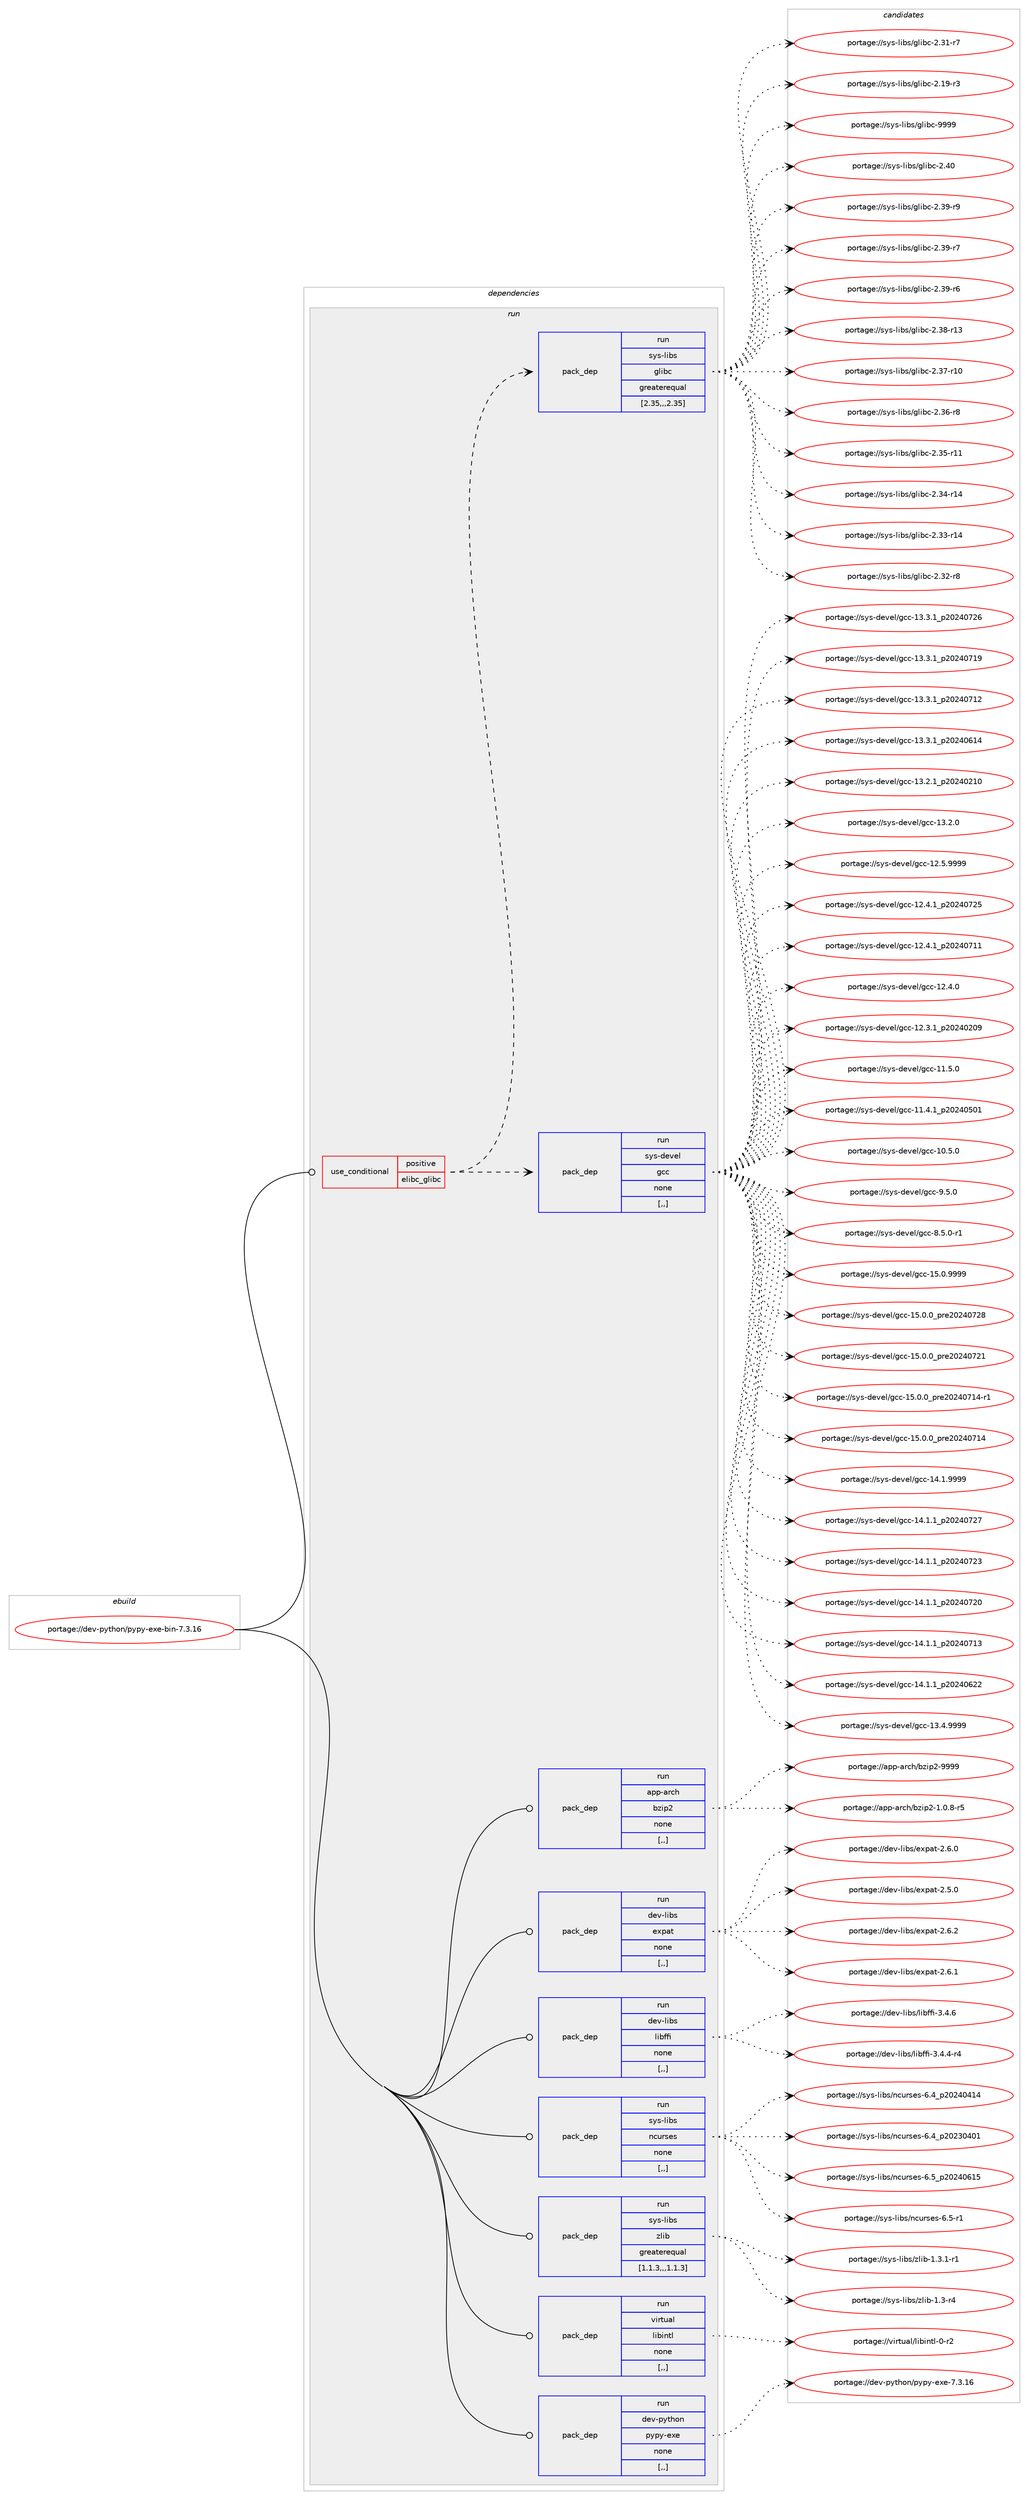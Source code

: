 digraph prolog {

# *************
# Graph options
# *************

newrank=true;
concentrate=true;
compound=true;
graph [rankdir=LR,fontname=Helvetica,fontsize=10,ranksep=1.5];#, ranksep=2.5, nodesep=0.2];
edge  [arrowhead=vee];
node  [fontname=Helvetica,fontsize=10];

# **********
# The ebuild
# **********

subgraph cluster_leftcol {
color=gray;
label=<<i>ebuild</i>>;
id [label="portage://dev-python/pypy-exe-bin-7.3.16", color=red, width=4, href="../dev-python/pypy-exe-bin-7.3.16.svg"];
}

# ****************
# The dependencies
# ****************

subgraph cluster_midcol {
color=gray;
label=<<i>dependencies</i>>;
subgraph cluster_compile {
fillcolor="#eeeeee";
style=filled;
label=<<i>compile</i>>;
}
subgraph cluster_compileandrun {
fillcolor="#eeeeee";
style=filled;
label=<<i>compile and run</i>>;
}
subgraph cluster_run {
fillcolor="#eeeeee";
style=filled;
label=<<i>run</i>>;
subgraph cond37537 {
dependency158203 [label=<<TABLE BORDER="0" CELLBORDER="1" CELLSPACING="0" CELLPADDING="4"><TR><TD ROWSPAN="3" CELLPADDING="10">use_conditional</TD></TR><TR><TD>positive</TD></TR><TR><TD>elibc_glibc</TD></TR></TABLE>>, shape=none, color=red];
subgraph pack119405 {
dependency158204 [label=<<TABLE BORDER="0" CELLBORDER="1" CELLSPACING="0" CELLPADDING="4" WIDTH="220"><TR><TD ROWSPAN="6" CELLPADDING="30">pack_dep</TD></TR><TR><TD WIDTH="110">run</TD></TR><TR><TD>sys-devel</TD></TR><TR><TD>gcc</TD></TR><TR><TD>none</TD></TR><TR><TD>[,,]</TD></TR></TABLE>>, shape=none, color=blue];
}
dependency158203:e -> dependency158204:w [weight=20,style="dashed",arrowhead="vee"];
subgraph pack119406 {
dependency158205 [label=<<TABLE BORDER="0" CELLBORDER="1" CELLSPACING="0" CELLPADDING="4" WIDTH="220"><TR><TD ROWSPAN="6" CELLPADDING="30">pack_dep</TD></TR><TR><TD WIDTH="110">run</TD></TR><TR><TD>sys-libs</TD></TR><TR><TD>glibc</TD></TR><TR><TD>greaterequal</TD></TR><TR><TD>[2.35,,,2.35]</TD></TR></TABLE>>, shape=none, color=blue];
}
dependency158203:e -> dependency158205:w [weight=20,style="dashed",arrowhead="vee"];
}
id:e -> dependency158203:w [weight=20,style="solid",arrowhead="odot"];
subgraph pack119407 {
dependency158206 [label=<<TABLE BORDER="0" CELLBORDER="1" CELLSPACING="0" CELLPADDING="4" WIDTH="220"><TR><TD ROWSPAN="6" CELLPADDING="30">pack_dep</TD></TR><TR><TD WIDTH="110">run</TD></TR><TR><TD>app-arch</TD></TR><TR><TD>bzip2</TD></TR><TR><TD>none</TD></TR><TR><TD>[,,]</TD></TR></TABLE>>, shape=none, color=blue];
}
id:e -> dependency158206:w [weight=20,style="solid",arrowhead="odot"];
subgraph pack119408 {
dependency158207 [label=<<TABLE BORDER="0" CELLBORDER="1" CELLSPACING="0" CELLPADDING="4" WIDTH="220"><TR><TD ROWSPAN="6" CELLPADDING="30">pack_dep</TD></TR><TR><TD WIDTH="110">run</TD></TR><TR><TD>dev-libs</TD></TR><TR><TD>expat</TD></TR><TR><TD>none</TD></TR><TR><TD>[,,]</TD></TR></TABLE>>, shape=none, color=blue];
}
id:e -> dependency158207:w [weight=20,style="solid",arrowhead="odot"];
subgraph pack119409 {
dependency158208 [label=<<TABLE BORDER="0" CELLBORDER="1" CELLSPACING="0" CELLPADDING="4" WIDTH="220"><TR><TD ROWSPAN="6" CELLPADDING="30">pack_dep</TD></TR><TR><TD WIDTH="110">run</TD></TR><TR><TD>dev-libs</TD></TR><TR><TD>libffi</TD></TR><TR><TD>none</TD></TR><TR><TD>[,,]</TD></TR></TABLE>>, shape=none, color=blue];
}
id:e -> dependency158208:w [weight=20,style="solid",arrowhead="odot"];
subgraph pack119410 {
dependency158209 [label=<<TABLE BORDER="0" CELLBORDER="1" CELLSPACING="0" CELLPADDING="4" WIDTH="220"><TR><TD ROWSPAN="6" CELLPADDING="30">pack_dep</TD></TR><TR><TD WIDTH="110">run</TD></TR><TR><TD>sys-libs</TD></TR><TR><TD>ncurses</TD></TR><TR><TD>none</TD></TR><TR><TD>[,,]</TD></TR></TABLE>>, shape=none, color=blue];
}
id:e -> dependency158209:w [weight=20,style="solid",arrowhead="odot"];
subgraph pack119411 {
dependency158210 [label=<<TABLE BORDER="0" CELLBORDER="1" CELLSPACING="0" CELLPADDING="4" WIDTH="220"><TR><TD ROWSPAN="6" CELLPADDING="30">pack_dep</TD></TR><TR><TD WIDTH="110">run</TD></TR><TR><TD>sys-libs</TD></TR><TR><TD>zlib</TD></TR><TR><TD>greaterequal</TD></TR><TR><TD>[1.1.3,,,1.1.3]</TD></TR></TABLE>>, shape=none, color=blue];
}
id:e -> dependency158210:w [weight=20,style="solid",arrowhead="odot"];
subgraph pack119412 {
dependency158211 [label=<<TABLE BORDER="0" CELLBORDER="1" CELLSPACING="0" CELLPADDING="4" WIDTH="220"><TR><TD ROWSPAN="6" CELLPADDING="30">pack_dep</TD></TR><TR><TD WIDTH="110">run</TD></TR><TR><TD>virtual</TD></TR><TR><TD>libintl</TD></TR><TR><TD>none</TD></TR><TR><TD>[,,]</TD></TR></TABLE>>, shape=none, color=blue];
}
id:e -> dependency158211:w [weight=20,style="solid",arrowhead="odot"];
subgraph pack119413 {
dependency158212 [label=<<TABLE BORDER="0" CELLBORDER="1" CELLSPACING="0" CELLPADDING="4" WIDTH="220"><TR><TD ROWSPAN="6" CELLPADDING="30">pack_dep</TD></TR><TR><TD WIDTH="110">run</TD></TR><TR><TD>dev-python</TD></TR><TR><TD>pypy-exe</TD></TR><TR><TD>none</TD></TR><TR><TD>[,,]</TD></TR></TABLE>>, shape=none, color=blue];
}
id:e -> dependency158212:w [weight=20,style="solid",arrowhead="odot"];
}
}

# **************
# The candidates
# **************

subgraph cluster_choices {
rank=same;
color=gray;
label=<<i>candidates</i>>;

subgraph choice119405 {
color=black;
nodesep=1;
choice1151211154510010111810110847103999945495346484657575757 [label="portage://sys-devel/gcc-15.0.9999", color=red, width=4,href="../sys-devel/gcc-15.0.9999.svg"];
choice1151211154510010111810110847103999945495346484648951121141015048505248555056 [label="portage://sys-devel/gcc-15.0.0_pre20240728", color=red, width=4,href="../sys-devel/gcc-15.0.0_pre20240728.svg"];
choice1151211154510010111810110847103999945495346484648951121141015048505248555049 [label="portage://sys-devel/gcc-15.0.0_pre20240721", color=red, width=4,href="../sys-devel/gcc-15.0.0_pre20240721.svg"];
choice11512111545100101118101108471039999454953464846489511211410150485052485549524511449 [label="portage://sys-devel/gcc-15.0.0_pre20240714-r1", color=red, width=4,href="../sys-devel/gcc-15.0.0_pre20240714-r1.svg"];
choice1151211154510010111810110847103999945495346484648951121141015048505248554952 [label="portage://sys-devel/gcc-15.0.0_pre20240714", color=red, width=4,href="../sys-devel/gcc-15.0.0_pre20240714.svg"];
choice1151211154510010111810110847103999945495246494657575757 [label="portage://sys-devel/gcc-14.1.9999", color=red, width=4,href="../sys-devel/gcc-14.1.9999.svg"];
choice1151211154510010111810110847103999945495246494649951125048505248555055 [label="portage://sys-devel/gcc-14.1.1_p20240727", color=red, width=4,href="../sys-devel/gcc-14.1.1_p20240727.svg"];
choice1151211154510010111810110847103999945495246494649951125048505248555051 [label="portage://sys-devel/gcc-14.1.1_p20240723", color=red, width=4,href="../sys-devel/gcc-14.1.1_p20240723.svg"];
choice1151211154510010111810110847103999945495246494649951125048505248555048 [label="portage://sys-devel/gcc-14.1.1_p20240720", color=red, width=4,href="../sys-devel/gcc-14.1.1_p20240720.svg"];
choice1151211154510010111810110847103999945495246494649951125048505248554951 [label="portage://sys-devel/gcc-14.1.1_p20240713", color=red, width=4,href="../sys-devel/gcc-14.1.1_p20240713.svg"];
choice1151211154510010111810110847103999945495246494649951125048505248545050 [label="portage://sys-devel/gcc-14.1.1_p20240622", color=red, width=4,href="../sys-devel/gcc-14.1.1_p20240622.svg"];
choice1151211154510010111810110847103999945495146524657575757 [label="portage://sys-devel/gcc-13.4.9999", color=red, width=4,href="../sys-devel/gcc-13.4.9999.svg"];
choice1151211154510010111810110847103999945495146514649951125048505248555054 [label="portage://sys-devel/gcc-13.3.1_p20240726", color=red, width=4,href="../sys-devel/gcc-13.3.1_p20240726.svg"];
choice1151211154510010111810110847103999945495146514649951125048505248554957 [label="portage://sys-devel/gcc-13.3.1_p20240719", color=red, width=4,href="../sys-devel/gcc-13.3.1_p20240719.svg"];
choice1151211154510010111810110847103999945495146514649951125048505248554950 [label="portage://sys-devel/gcc-13.3.1_p20240712", color=red, width=4,href="../sys-devel/gcc-13.3.1_p20240712.svg"];
choice1151211154510010111810110847103999945495146514649951125048505248544952 [label="portage://sys-devel/gcc-13.3.1_p20240614", color=red, width=4,href="../sys-devel/gcc-13.3.1_p20240614.svg"];
choice1151211154510010111810110847103999945495146504649951125048505248504948 [label="portage://sys-devel/gcc-13.2.1_p20240210", color=red, width=4,href="../sys-devel/gcc-13.2.1_p20240210.svg"];
choice1151211154510010111810110847103999945495146504648 [label="portage://sys-devel/gcc-13.2.0", color=red, width=4,href="../sys-devel/gcc-13.2.0.svg"];
choice1151211154510010111810110847103999945495046534657575757 [label="portage://sys-devel/gcc-12.5.9999", color=red, width=4,href="../sys-devel/gcc-12.5.9999.svg"];
choice1151211154510010111810110847103999945495046524649951125048505248555053 [label="portage://sys-devel/gcc-12.4.1_p20240725", color=red, width=4,href="../sys-devel/gcc-12.4.1_p20240725.svg"];
choice1151211154510010111810110847103999945495046524649951125048505248554949 [label="portage://sys-devel/gcc-12.4.1_p20240711", color=red, width=4,href="../sys-devel/gcc-12.4.1_p20240711.svg"];
choice1151211154510010111810110847103999945495046524648 [label="portage://sys-devel/gcc-12.4.0", color=red, width=4,href="../sys-devel/gcc-12.4.0.svg"];
choice1151211154510010111810110847103999945495046514649951125048505248504857 [label="portage://sys-devel/gcc-12.3.1_p20240209", color=red, width=4,href="../sys-devel/gcc-12.3.1_p20240209.svg"];
choice1151211154510010111810110847103999945494946534648 [label="portage://sys-devel/gcc-11.5.0", color=red, width=4,href="../sys-devel/gcc-11.5.0.svg"];
choice1151211154510010111810110847103999945494946524649951125048505248534849 [label="portage://sys-devel/gcc-11.4.1_p20240501", color=red, width=4,href="../sys-devel/gcc-11.4.1_p20240501.svg"];
choice1151211154510010111810110847103999945494846534648 [label="portage://sys-devel/gcc-10.5.0", color=red, width=4,href="../sys-devel/gcc-10.5.0.svg"];
choice11512111545100101118101108471039999455746534648 [label="portage://sys-devel/gcc-9.5.0", color=red, width=4,href="../sys-devel/gcc-9.5.0.svg"];
choice115121115451001011181011084710399994556465346484511449 [label="portage://sys-devel/gcc-8.5.0-r1", color=red, width=4,href="../sys-devel/gcc-8.5.0-r1.svg"];
dependency158204:e -> choice1151211154510010111810110847103999945495346484657575757:w [style=dotted,weight="100"];
dependency158204:e -> choice1151211154510010111810110847103999945495346484648951121141015048505248555056:w [style=dotted,weight="100"];
dependency158204:e -> choice1151211154510010111810110847103999945495346484648951121141015048505248555049:w [style=dotted,weight="100"];
dependency158204:e -> choice11512111545100101118101108471039999454953464846489511211410150485052485549524511449:w [style=dotted,weight="100"];
dependency158204:e -> choice1151211154510010111810110847103999945495346484648951121141015048505248554952:w [style=dotted,weight="100"];
dependency158204:e -> choice1151211154510010111810110847103999945495246494657575757:w [style=dotted,weight="100"];
dependency158204:e -> choice1151211154510010111810110847103999945495246494649951125048505248555055:w [style=dotted,weight="100"];
dependency158204:e -> choice1151211154510010111810110847103999945495246494649951125048505248555051:w [style=dotted,weight="100"];
dependency158204:e -> choice1151211154510010111810110847103999945495246494649951125048505248555048:w [style=dotted,weight="100"];
dependency158204:e -> choice1151211154510010111810110847103999945495246494649951125048505248554951:w [style=dotted,weight="100"];
dependency158204:e -> choice1151211154510010111810110847103999945495246494649951125048505248545050:w [style=dotted,weight="100"];
dependency158204:e -> choice1151211154510010111810110847103999945495146524657575757:w [style=dotted,weight="100"];
dependency158204:e -> choice1151211154510010111810110847103999945495146514649951125048505248555054:w [style=dotted,weight="100"];
dependency158204:e -> choice1151211154510010111810110847103999945495146514649951125048505248554957:w [style=dotted,weight="100"];
dependency158204:e -> choice1151211154510010111810110847103999945495146514649951125048505248554950:w [style=dotted,weight="100"];
dependency158204:e -> choice1151211154510010111810110847103999945495146514649951125048505248544952:w [style=dotted,weight="100"];
dependency158204:e -> choice1151211154510010111810110847103999945495146504649951125048505248504948:w [style=dotted,weight="100"];
dependency158204:e -> choice1151211154510010111810110847103999945495146504648:w [style=dotted,weight="100"];
dependency158204:e -> choice1151211154510010111810110847103999945495046534657575757:w [style=dotted,weight="100"];
dependency158204:e -> choice1151211154510010111810110847103999945495046524649951125048505248555053:w [style=dotted,weight="100"];
dependency158204:e -> choice1151211154510010111810110847103999945495046524649951125048505248554949:w [style=dotted,weight="100"];
dependency158204:e -> choice1151211154510010111810110847103999945495046524648:w [style=dotted,weight="100"];
dependency158204:e -> choice1151211154510010111810110847103999945495046514649951125048505248504857:w [style=dotted,weight="100"];
dependency158204:e -> choice1151211154510010111810110847103999945494946534648:w [style=dotted,weight="100"];
dependency158204:e -> choice1151211154510010111810110847103999945494946524649951125048505248534849:w [style=dotted,weight="100"];
dependency158204:e -> choice1151211154510010111810110847103999945494846534648:w [style=dotted,weight="100"];
dependency158204:e -> choice11512111545100101118101108471039999455746534648:w [style=dotted,weight="100"];
dependency158204:e -> choice115121115451001011181011084710399994556465346484511449:w [style=dotted,weight="100"];
}
subgraph choice119406 {
color=black;
nodesep=1;
choice11512111545108105981154710310810598994557575757 [label="portage://sys-libs/glibc-9999", color=red, width=4,href="../sys-libs/glibc-9999.svg"];
choice11512111545108105981154710310810598994550465248 [label="portage://sys-libs/glibc-2.40", color=red, width=4,href="../sys-libs/glibc-2.40.svg"];
choice115121115451081059811547103108105989945504651574511457 [label="portage://sys-libs/glibc-2.39-r9", color=red, width=4,href="../sys-libs/glibc-2.39-r9.svg"];
choice115121115451081059811547103108105989945504651574511455 [label="portage://sys-libs/glibc-2.39-r7", color=red, width=4,href="../sys-libs/glibc-2.39-r7.svg"];
choice115121115451081059811547103108105989945504651574511454 [label="portage://sys-libs/glibc-2.39-r6", color=red, width=4,href="../sys-libs/glibc-2.39-r6.svg"];
choice11512111545108105981154710310810598994550465156451144951 [label="portage://sys-libs/glibc-2.38-r13", color=red, width=4,href="../sys-libs/glibc-2.38-r13.svg"];
choice11512111545108105981154710310810598994550465155451144948 [label="portage://sys-libs/glibc-2.37-r10", color=red, width=4,href="../sys-libs/glibc-2.37-r10.svg"];
choice115121115451081059811547103108105989945504651544511456 [label="portage://sys-libs/glibc-2.36-r8", color=red, width=4,href="../sys-libs/glibc-2.36-r8.svg"];
choice11512111545108105981154710310810598994550465153451144949 [label="portage://sys-libs/glibc-2.35-r11", color=red, width=4,href="../sys-libs/glibc-2.35-r11.svg"];
choice11512111545108105981154710310810598994550465152451144952 [label="portage://sys-libs/glibc-2.34-r14", color=red, width=4,href="../sys-libs/glibc-2.34-r14.svg"];
choice11512111545108105981154710310810598994550465151451144952 [label="portage://sys-libs/glibc-2.33-r14", color=red, width=4,href="../sys-libs/glibc-2.33-r14.svg"];
choice115121115451081059811547103108105989945504651504511456 [label="portage://sys-libs/glibc-2.32-r8", color=red, width=4,href="../sys-libs/glibc-2.32-r8.svg"];
choice115121115451081059811547103108105989945504651494511455 [label="portage://sys-libs/glibc-2.31-r7", color=red, width=4,href="../sys-libs/glibc-2.31-r7.svg"];
choice115121115451081059811547103108105989945504649574511451 [label="portage://sys-libs/glibc-2.19-r3", color=red, width=4,href="../sys-libs/glibc-2.19-r3.svg"];
dependency158205:e -> choice11512111545108105981154710310810598994557575757:w [style=dotted,weight="100"];
dependency158205:e -> choice11512111545108105981154710310810598994550465248:w [style=dotted,weight="100"];
dependency158205:e -> choice115121115451081059811547103108105989945504651574511457:w [style=dotted,weight="100"];
dependency158205:e -> choice115121115451081059811547103108105989945504651574511455:w [style=dotted,weight="100"];
dependency158205:e -> choice115121115451081059811547103108105989945504651574511454:w [style=dotted,weight="100"];
dependency158205:e -> choice11512111545108105981154710310810598994550465156451144951:w [style=dotted,weight="100"];
dependency158205:e -> choice11512111545108105981154710310810598994550465155451144948:w [style=dotted,weight="100"];
dependency158205:e -> choice115121115451081059811547103108105989945504651544511456:w [style=dotted,weight="100"];
dependency158205:e -> choice11512111545108105981154710310810598994550465153451144949:w [style=dotted,weight="100"];
dependency158205:e -> choice11512111545108105981154710310810598994550465152451144952:w [style=dotted,weight="100"];
dependency158205:e -> choice11512111545108105981154710310810598994550465151451144952:w [style=dotted,weight="100"];
dependency158205:e -> choice115121115451081059811547103108105989945504651504511456:w [style=dotted,weight="100"];
dependency158205:e -> choice115121115451081059811547103108105989945504651494511455:w [style=dotted,weight="100"];
dependency158205:e -> choice115121115451081059811547103108105989945504649574511451:w [style=dotted,weight="100"];
}
subgraph choice119407 {
color=black;
nodesep=1;
choice971121124597114991044798122105112504557575757 [label="portage://app-arch/bzip2-9999", color=red, width=4,href="../app-arch/bzip2-9999.svg"];
choice971121124597114991044798122105112504549464846564511453 [label="portage://app-arch/bzip2-1.0.8-r5", color=red, width=4,href="../app-arch/bzip2-1.0.8-r5.svg"];
dependency158206:e -> choice971121124597114991044798122105112504557575757:w [style=dotted,weight="100"];
dependency158206:e -> choice971121124597114991044798122105112504549464846564511453:w [style=dotted,weight="100"];
}
subgraph choice119408 {
color=black;
nodesep=1;
choice10010111845108105981154710112011297116455046544650 [label="portage://dev-libs/expat-2.6.2", color=red, width=4,href="../dev-libs/expat-2.6.2.svg"];
choice10010111845108105981154710112011297116455046544649 [label="portage://dev-libs/expat-2.6.1", color=red, width=4,href="../dev-libs/expat-2.6.1.svg"];
choice10010111845108105981154710112011297116455046544648 [label="portage://dev-libs/expat-2.6.0", color=red, width=4,href="../dev-libs/expat-2.6.0.svg"];
choice10010111845108105981154710112011297116455046534648 [label="portage://dev-libs/expat-2.5.0", color=red, width=4,href="../dev-libs/expat-2.5.0.svg"];
dependency158207:e -> choice10010111845108105981154710112011297116455046544650:w [style=dotted,weight="100"];
dependency158207:e -> choice10010111845108105981154710112011297116455046544649:w [style=dotted,weight="100"];
dependency158207:e -> choice10010111845108105981154710112011297116455046544648:w [style=dotted,weight="100"];
dependency158207:e -> choice10010111845108105981154710112011297116455046534648:w [style=dotted,weight="100"];
}
subgraph choice119409 {
color=black;
nodesep=1;
choice10010111845108105981154710810598102102105455146524654 [label="portage://dev-libs/libffi-3.4.6", color=red, width=4,href="../dev-libs/libffi-3.4.6.svg"];
choice100101118451081059811547108105981021021054551465246524511452 [label="portage://dev-libs/libffi-3.4.4-r4", color=red, width=4,href="../dev-libs/libffi-3.4.4-r4.svg"];
dependency158208:e -> choice10010111845108105981154710810598102102105455146524654:w [style=dotted,weight="100"];
dependency158208:e -> choice100101118451081059811547108105981021021054551465246524511452:w [style=dotted,weight="100"];
}
subgraph choice119410 {
color=black;
nodesep=1;
choice1151211154510810598115471109911711411510111545544653951125048505248544953 [label="portage://sys-libs/ncurses-6.5_p20240615", color=red, width=4,href="../sys-libs/ncurses-6.5_p20240615.svg"];
choice11512111545108105981154711099117114115101115455446534511449 [label="portage://sys-libs/ncurses-6.5-r1", color=red, width=4,href="../sys-libs/ncurses-6.5-r1.svg"];
choice1151211154510810598115471109911711411510111545544652951125048505248524952 [label="portage://sys-libs/ncurses-6.4_p20240414", color=red, width=4,href="../sys-libs/ncurses-6.4_p20240414.svg"];
choice1151211154510810598115471109911711411510111545544652951125048505148524849 [label="portage://sys-libs/ncurses-6.4_p20230401", color=red, width=4,href="../sys-libs/ncurses-6.4_p20230401.svg"];
dependency158209:e -> choice1151211154510810598115471109911711411510111545544653951125048505248544953:w [style=dotted,weight="100"];
dependency158209:e -> choice11512111545108105981154711099117114115101115455446534511449:w [style=dotted,weight="100"];
dependency158209:e -> choice1151211154510810598115471109911711411510111545544652951125048505248524952:w [style=dotted,weight="100"];
dependency158209:e -> choice1151211154510810598115471109911711411510111545544652951125048505148524849:w [style=dotted,weight="100"];
}
subgraph choice119411 {
color=black;
nodesep=1;
choice115121115451081059811547122108105984549465146494511449 [label="portage://sys-libs/zlib-1.3.1-r1", color=red, width=4,href="../sys-libs/zlib-1.3.1-r1.svg"];
choice11512111545108105981154712210810598454946514511452 [label="portage://sys-libs/zlib-1.3-r4", color=red, width=4,href="../sys-libs/zlib-1.3-r4.svg"];
dependency158210:e -> choice115121115451081059811547122108105984549465146494511449:w [style=dotted,weight="100"];
dependency158210:e -> choice11512111545108105981154712210810598454946514511452:w [style=dotted,weight="100"];
}
subgraph choice119412 {
color=black;
nodesep=1;
choice11810511411611797108471081059810511011610845484511450 [label="portage://virtual/libintl-0-r2", color=red, width=4,href="../virtual/libintl-0-r2.svg"];
dependency158211:e -> choice11810511411611797108471081059810511011610845484511450:w [style=dotted,weight="100"];
}
subgraph choice119413 {
color=black;
nodesep=1;
choice10010111845112121116104111110471121211121214510112010145554651464954 [label="portage://dev-python/pypy-exe-7.3.16", color=red, width=4,href="../dev-python/pypy-exe-7.3.16.svg"];
dependency158212:e -> choice10010111845112121116104111110471121211121214510112010145554651464954:w [style=dotted,weight="100"];
}
}

}
